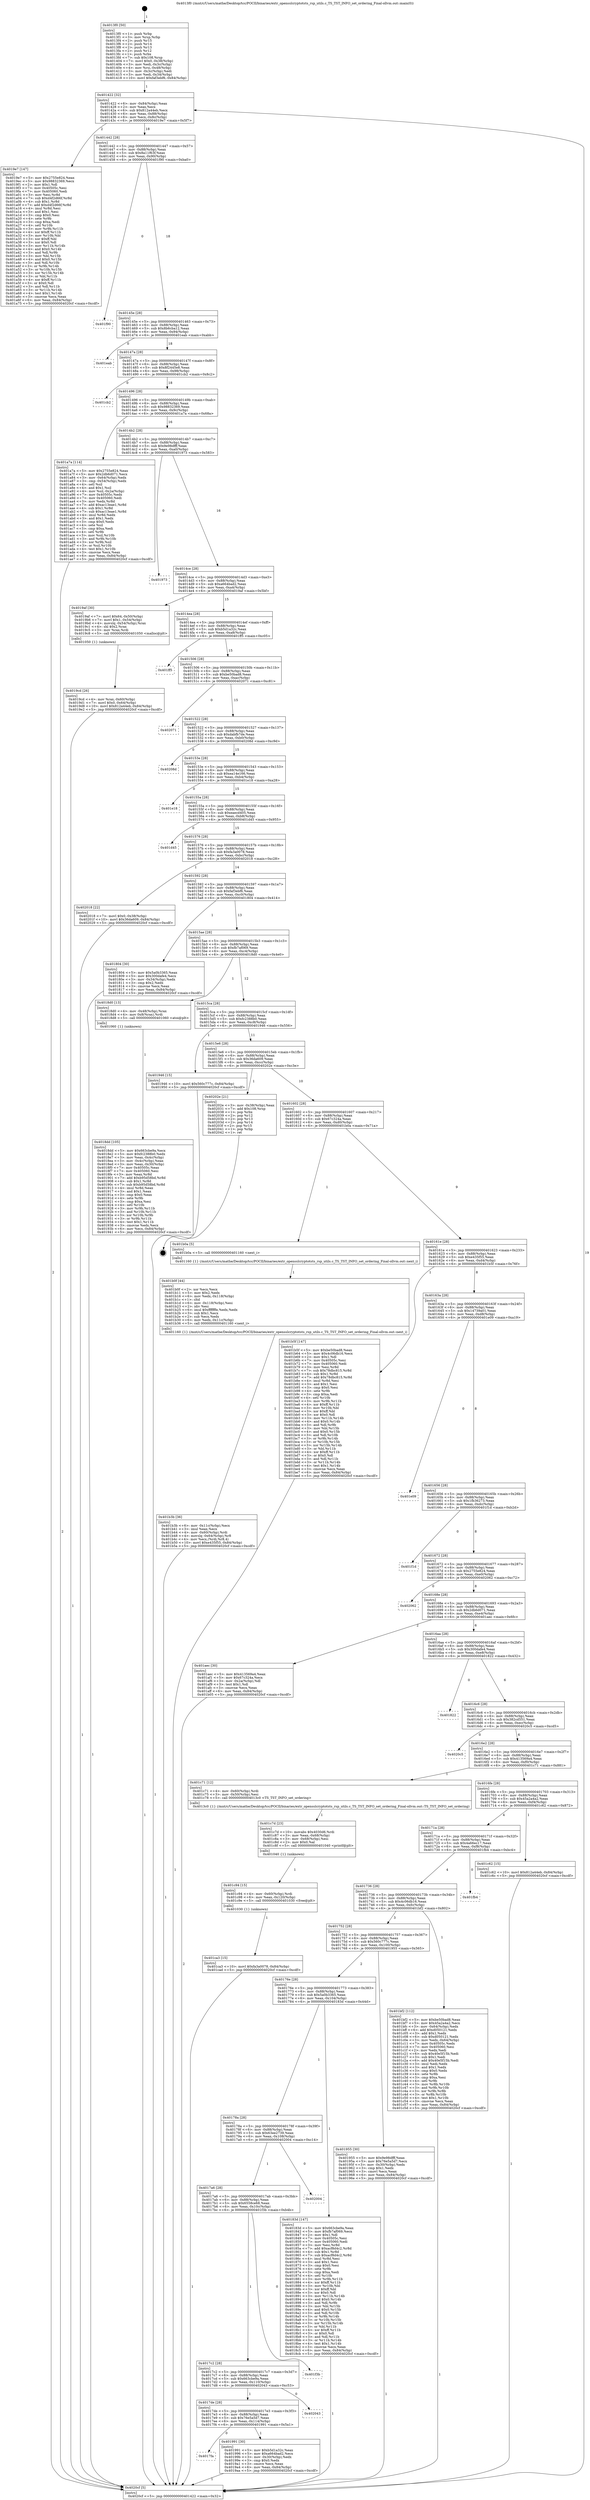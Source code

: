 digraph "0x4013f0" {
  label = "0x4013f0 (/mnt/c/Users/mathe/Desktop/tcc/POCII/binaries/extr_opensslcryptotsts_rsp_utils.c_TS_TST_INFO_set_ordering_Final-ollvm.out::main(0))"
  labelloc = "t"
  node[shape=record]

  Entry [label="",width=0.3,height=0.3,shape=circle,fillcolor=black,style=filled]
  "0x401422" [label="{
     0x401422 [32]\l
     | [instrs]\l
     &nbsp;&nbsp;0x401422 \<+6\>: mov -0x84(%rbp),%eax\l
     &nbsp;&nbsp;0x401428 \<+2\>: mov %eax,%ecx\l
     &nbsp;&nbsp;0x40142a \<+6\>: sub $0x812a44eb,%ecx\l
     &nbsp;&nbsp;0x401430 \<+6\>: mov %eax,-0x88(%rbp)\l
     &nbsp;&nbsp;0x401436 \<+6\>: mov %ecx,-0x8c(%rbp)\l
     &nbsp;&nbsp;0x40143c \<+6\>: je 00000000004019e7 \<main+0x5f7\>\l
  }"]
  "0x4019e7" [label="{
     0x4019e7 [147]\l
     | [instrs]\l
     &nbsp;&nbsp;0x4019e7 \<+5\>: mov $0x2755e824,%eax\l
     &nbsp;&nbsp;0x4019ec \<+5\>: mov $0x98832369,%ecx\l
     &nbsp;&nbsp;0x4019f1 \<+2\>: mov $0x1,%dl\l
     &nbsp;&nbsp;0x4019f3 \<+7\>: mov 0x40505c,%esi\l
     &nbsp;&nbsp;0x4019fa \<+7\>: mov 0x405060,%edi\l
     &nbsp;&nbsp;0x401a01 \<+3\>: mov %esi,%r8d\l
     &nbsp;&nbsp;0x401a04 \<+7\>: sub $0xd4f2d66f,%r8d\l
     &nbsp;&nbsp;0x401a0b \<+4\>: sub $0x1,%r8d\l
     &nbsp;&nbsp;0x401a0f \<+7\>: add $0xd4f2d66f,%r8d\l
     &nbsp;&nbsp;0x401a16 \<+4\>: imul %r8d,%esi\l
     &nbsp;&nbsp;0x401a1a \<+3\>: and $0x1,%esi\l
     &nbsp;&nbsp;0x401a1d \<+3\>: cmp $0x0,%esi\l
     &nbsp;&nbsp;0x401a20 \<+4\>: sete %r9b\l
     &nbsp;&nbsp;0x401a24 \<+3\>: cmp $0xa,%edi\l
     &nbsp;&nbsp;0x401a27 \<+4\>: setl %r10b\l
     &nbsp;&nbsp;0x401a2b \<+3\>: mov %r9b,%r11b\l
     &nbsp;&nbsp;0x401a2e \<+4\>: xor $0xff,%r11b\l
     &nbsp;&nbsp;0x401a32 \<+3\>: mov %r10b,%bl\l
     &nbsp;&nbsp;0x401a35 \<+3\>: xor $0xff,%bl\l
     &nbsp;&nbsp;0x401a38 \<+3\>: xor $0x0,%dl\l
     &nbsp;&nbsp;0x401a3b \<+3\>: mov %r11b,%r14b\l
     &nbsp;&nbsp;0x401a3e \<+4\>: and $0x0,%r14b\l
     &nbsp;&nbsp;0x401a42 \<+3\>: and %dl,%r9b\l
     &nbsp;&nbsp;0x401a45 \<+3\>: mov %bl,%r15b\l
     &nbsp;&nbsp;0x401a48 \<+4\>: and $0x0,%r15b\l
     &nbsp;&nbsp;0x401a4c \<+3\>: and %dl,%r10b\l
     &nbsp;&nbsp;0x401a4f \<+3\>: or %r9b,%r14b\l
     &nbsp;&nbsp;0x401a52 \<+3\>: or %r10b,%r15b\l
     &nbsp;&nbsp;0x401a55 \<+3\>: xor %r15b,%r14b\l
     &nbsp;&nbsp;0x401a58 \<+3\>: or %bl,%r11b\l
     &nbsp;&nbsp;0x401a5b \<+4\>: xor $0xff,%r11b\l
     &nbsp;&nbsp;0x401a5f \<+3\>: or $0x0,%dl\l
     &nbsp;&nbsp;0x401a62 \<+3\>: and %dl,%r11b\l
     &nbsp;&nbsp;0x401a65 \<+3\>: or %r11b,%r14b\l
     &nbsp;&nbsp;0x401a68 \<+4\>: test $0x1,%r14b\l
     &nbsp;&nbsp;0x401a6c \<+3\>: cmovne %ecx,%eax\l
     &nbsp;&nbsp;0x401a6f \<+6\>: mov %eax,-0x84(%rbp)\l
     &nbsp;&nbsp;0x401a75 \<+5\>: jmp 00000000004020cf \<main+0xcdf\>\l
  }"]
  "0x401442" [label="{
     0x401442 [28]\l
     | [instrs]\l
     &nbsp;&nbsp;0x401442 \<+5\>: jmp 0000000000401447 \<main+0x57\>\l
     &nbsp;&nbsp;0x401447 \<+6\>: mov -0x88(%rbp),%eax\l
     &nbsp;&nbsp;0x40144d \<+5\>: sub $0x8a11f63f,%eax\l
     &nbsp;&nbsp;0x401452 \<+6\>: mov %eax,-0x90(%rbp)\l
     &nbsp;&nbsp;0x401458 \<+6\>: je 0000000000401f90 \<main+0xba0\>\l
  }"]
  Exit [label="",width=0.3,height=0.3,shape=circle,fillcolor=black,style=filled,peripheries=2]
  "0x401f90" [label="{
     0x401f90\l
  }", style=dashed]
  "0x40145e" [label="{
     0x40145e [28]\l
     | [instrs]\l
     &nbsp;&nbsp;0x40145e \<+5\>: jmp 0000000000401463 \<main+0x73\>\l
     &nbsp;&nbsp;0x401463 \<+6\>: mov -0x88(%rbp),%eax\l
     &nbsp;&nbsp;0x401469 \<+5\>: sub $0x8b6cba12,%eax\l
     &nbsp;&nbsp;0x40146e \<+6\>: mov %eax,-0x94(%rbp)\l
     &nbsp;&nbsp;0x401474 \<+6\>: je 0000000000401eab \<main+0xabb\>\l
  }"]
  "0x401ca3" [label="{
     0x401ca3 [15]\l
     | [instrs]\l
     &nbsp;&nbsp;0x401ca3 \<+10\>: movl $0xfa3a0078,-0x84(%rbp)\l
     &nbsp;&nbsp;0x401cad \<+5\>: jmp 00000000004020cf \<main+0xcdf\>\l
  }"]
  "0x401eab" [label="{
     0x401eab\l
  }", style=dashed]
  "0x40147a" [label="{
     0x40147a [28]\l
     | [instrs]\l
     &nbsp;&nbsp;0x40147a \<+5\>: jmp 000000000040147f \<main+0x8f\>\l
     &nbsp;&nbsp;0x40147f \<+6\>: mov -0x88(%rbp),%eax\l
     &nbsp;&nbsp;0x401485 \<+5\>: sub $0x8f2445e8,%eax\l
     &nbsp;&nbsp;0x40148a \<+6\>: mov %eax,-0x98(%rbp)\l
     &nbsp;&nbsp;0x401490 \<+6\>: je 0000000000401cb2 \<main+0x8c2\>\l
  }"]
  "0x401c94" [label="{
     0x401c94 [15]\l
     | [instrs]\l
     &nbsp;&nbsp;0x401c94 \<+4\>: mov -0x60(%rbp),%rdi\l
     &nbsp;&nbsp;0x401c98 \<+6\>: mov %eax,-0x120(%rbp)\l
     &nbsp;&nbsp;0x401c9e \<+5\>: call 0000000000401030 \<free@plt\>\l
     | [calls]\l
     &nbsp;&nbsp;0x401030 \{1\} (unknown)\l
  }"]
  "0x401cb2" [label="{
     0x401cb2\l
  }", style=dashed]
  "0x401496" [label="{
     0x401496 [28]\l
     | [instrs]\l
     &nbsp;&nbsp;0x401496 \<+5\>: jmp 000000000040149b \<main+0xab\>\l
     &nbsp;&nbsp;0x40149b \<+6\>: mov -0x88(%rbp),%eax\l
     &nbsp;&nbsp;0x4014a1 \<+5\>: sub $0x98832369,%eax\l
     &nbsp;&nbsp;0x4014a6 \<+6\>: mov %eax,-0x9c(%rbp)\l
     &nbsp;&nbsp;0x4014ac \<+6\>: je 0000000000401a7a \<main+0x68a\>\l
  }"]
  "0x401c7d" [label="{
     0x401c7d [23]\l
     | [instrs]\l
     &nbsp;&nbsp;0x401c7d \<+10\>: movabs $0x4030d6,%rdi\l
     &nbsp;&nbsp;0x401c87 \<+3\>: mov %eax,-0x68(%rbp)\l
     &nbsp;&nbsp;0x401c8a \<+3\>: mov -0x68(%rbp),%esi\l
     &nbsp;&nbsp;0x401c8d \<+2\>: mov $0x0,%al\l
     &nbsp;&nbsp;0x401c8f \<+5\>: call 0000000000401040 \<printf@plt\>\l
     | [calls]\l
     &nbsp;&nbsp;0x401040 \{1\} (unknown)\l
  }"]
  "0x401a7a" [label="{
     0x401a7a [114]\l
     | [instrs]\l
     &nbsp;&nbsp;0x401a7a \<+5\>: mov $0x2755e824,%eax\l
     &nbsp;&nbsp;0x401a7f \<+5\>: mov $0x2db6d071,%ecx\l
     &nbsp;&nbsp;0x401a84 \<+3\>: mov -0x64(%rbp),%edx\l
     &nbsp;&nbsp;0x401a87 \<+3\>: cmp -0x54(%rbp),%edx\l
     &nbsp;&nbsp;0x401a8a \<+4\>: setl %sil\l
     &nbsp;&nbsp;0x401a8e \<+4\>: and $0x1,%sil\l
     &nbsp;&nbsp;0x401a92 \<+4\>: mov %sil,-0x2a(%rbp)\l
     &nbsp;&nbsp;0x401a96 \<+7\>: mov 0x40505c,%edx\l
     &nbsp;&nbsp;0x401a9d \<+7\>: mov 0x405060,%edi\l
     &nbsp;&nbsp;0x401aa4 \<+3\>: mov %edx,%r8d\l
     &nbsp;&nbsp;0x401aa7 \<+7\>: add $0xac13eae1,%r8d\l
     &nbsp;&nbsp;0x401aae \<+4\>: sub $0x1,%r8d\l
     &nbsp;&nbsp;0x401ab2 \<+7\>: sub $0xac13eae1,%r8d\l
     &nbsp;&nbsp;0x401ab9 \<+4\>: imul %r8d,%edx\l
     &nbsp;&nbsp;0x401abd \<+3\>: and $0x1,%edx\l
     &nbsp;&nbsp;0x401ac0 \<+3\>: cmp $0x0,%edx\l
     &nbsp;&nbsp;0x401ac3 \<+4\>: sete %sil\l
     &nbsp;&nbsp;0x401ac7 \<+3\>: cmp $0xa,%edi\l
     &nbsp;&nbsp;0x401aca \<+4\>: setl %r9b\l
     &nbsp;&nbsp;0x401ace \<+3\>: mov %sil,%r10b\l
     &nbsp;&nbsp;0x401ad1 \<+3\>: and %r9b,%r10b\l
     &nbsp;&nbsp;0x401ad4 \<+3\>: xor %r9b,%sil\l
     &nbsp;&nbsp;0x401ad7 \<+3\>: or %sil,%r10b\l
     &nbsp;&nbsp;0x401ada \<+4\>: test $0x1,%r10b\l
     &nbsp;&nbsp;0x401ade \<+3\>: cmovne %ecx,%eax\l
     &nbsp;&nbsp;0x401ae1 \<+6\>: mov %eax,-0x84(%rbp)\l
     &nbsp;&nbsp;0x401ae7 \<+5\>: jmp 00000000004020cf \<main+0xcdf\>\l
  }"]
  "0x4014b2" [label="{
     0x4014b2 [28]\l
     | [instrs]\l
     &nbsp;&nbsp;0x4014b2 \<+5\>: jmp 00000000004014b7 \<main+0xc7\>\l
     &nbsp;&nbsp;0x4014b7 \<+6\>: mov -0x88(%rbp),%eax\l
     &nbsp;&nbsp;0x4014bd \<+5\>: sub $0x9e98dfff,%eax\l
     &nbsp;&nbsp;0x4014c2 \<+6\>: mov %eax,-0xa0(%rbp)\l
     &nbsp;&nbsp;0x4014c8 \<+6\>: je 0000000000401973 \<main+0x583\>\l
  }"]
  "0x401b3b" [label="{
     0x401b3b [36]\l
     | [instrs]\l
     &nbsp;&nbsp;0x401b3b \<+6\>: mov -0x11c(%rbp),%ecx\l
     &nbsp;&nbsp;0x401b41 \<+3\>: imul %eax,%ecx\l
     &nbsp;&nbsp;0x401b44 \<+4\>: mov -0x60(%rbp),%rdi\l
     &nbsp;&nbsp;0x401b48 \<+4\>: movslq -0x64(%rbp),%r8\l
     &nbsp;&nbsp;0x401b4c \<+4\>: mov %ecx,(%rdi,%r8,4)\l
     &nbsp;&nbsp;0x401b50 \<+10\>: movl $0xe435f55,-0x84(%rbp)\l
     &nbsp;&nbsp;0x401b5a \<+5\>: jmp 00000000004020cf \<main+0xcdf\>\l
  }"]
  "0x401973" [label="{
     0x401973\l
  }", style=dashed]
  "0x4014ce" [label="{
     0x4014ce [28]\l
     | [instrs]\l
     &nbsp;&nbsp;0x4014ce \<+5\>: jmp 00000000004014d3 \<main+0xe3\>\l
     &nbsp;&nbsp;0x4014d3 \<+6\>: mov -0x88(%rbp),%eax\l
     &nbsp;&nbsp;0x4014d9 \<+5\>: sub $0xa664bad2,%eax\l
     &nbsp;&nbsp;0x4014de \<+6\>: mov %eax,-0xa4(%rbp)\l
     &nbsp;&nbsp;0x4014e4 \<+6\>: je 00000000004019af \<main+0x5bf\>\l
  }"]
  "0x401b0f" [label="{
     0x401b0f [44]\l
     | [instrs]\l
     &nbsp;&nbsp;0x401b0f \<+2\>: xor %ecx,%ecx\l
     &nbsp;&nbsp;0x401b11 \<+5\>: mov $0x2,%edx\l
     &nbsp;&nbsp;0x401b16 \<+6\>: mov %edx,-0x118(%rbp)\l
     &nbsp;&nbsp;0x401b1c \<+1\>: cltd\l
     &nbsp;&nbsp;0x401b1d \<+6\>: mov -0x118(%rbp),%esi\l
     &nbsp;&nbsp;0x401b23 \<+2\>: idiv %esi\l
     &nbsp;&nbsp;0x401b25 \<+6\>: imul $0xfffffffe,%edx,%edx\l
     &nbsp;&nbsp;0x401b2b \<+3\>: sub $0x1,%ecx\l
     &nbsp;&nbsp;0x401b2e \<+2\>: sub %ecx,%edx\l
     &nbsp;&nbsp;0x401b30 \<+6\>: mov %edx,-0x11c(%rbp)\l
     &nbsp;&nbsp;0x401b36 \<+5\>: call 0000000000401160 \<next_i\>\l
     | [calls]\l
     &nbsp;&nbsp;0x401160 \{1\} (/mnt/c/Users/mathe/Desktop/tcc/POCII/binaries/extr_opensslcryptotsts_rsp_utils.c_TS_TST_INFO_set_ordering_Final-ollvm.out::next_i)\l
  }"]
  "0x4019af" [label="{
     0x4019af [30]\l
     | [instrs]\l
     &nbsp;&nbsp;0x4019af \<+7\>: movl $0x64,-0x50(%rbp)\l
     &nbsp;&nbsp;0x4019b6 \<+7\>: movl $0x1,-0x54(%rbp)\l
     &nbsp;&nbsp;0x4019bd \<+4\>: movslq -0x54(%rbp),%rax\l
     &nbsp;&nbsp;0x4019c1 \<+4\>: shl $0x2,%rax\l
     &nbsp;&nbsp;0x4019c5 \<+3\>: mov %rax,%rdi\l
     &nbsp;&nbsp;0x4019c8 \<+5\>: call 0000000000401050 \<malloc@plt\>\l
     | [calls]\l
     &nbsp;&nbsp;0x401050 \{1\} (unknown)\l
  }"]
  "0x4014ea" [label="{
     0x4014ea [28]\l
     | [instrs]\l
     &nbsp;&nbsp;0x4014ea \<+5\>: jmp 00000000004014ef \<main+0xff\>\l
     &nbsp;&nbsp;0x4014ef \<+6\>: mov -0x88(%rbp),%eax\l
     &nbsp;&nbsp;0x4014f5 \<+5\>: sub $0xb5d1a32c,%eax\l
     &nbsp;&nbsp;0x4014fa \<+6\>: mov %eax,-0xa8(%rbp)\l
     &nbsp;&nbsp;0x401500 \<+6\>: je 0000000000401ff5 \<main+0xc05\>\l
  }"]
  "0x4019cd" [label="{
     0x4019cd [26]\l
     | [instrs]\l
     &nbsp;&nbsp;0x4019cd \<+4\>: mov %rax,-0x60(%rbp)\l
     &nbsp;&nbsp;0x4019d1 \<+7\>: movl $0x0,-0x64(%rbp)\l
     &nbsp;&nbsp;0x4019d8 \<+10\>: movl $0x812a44eb,-0x84(%rbp)\l
     &nbsp;&nbsp;0x4019e2 \<+5\>: jmp 00000000004020cf \<main+0xcdf\>\l
  }"]
  "0x401ff5" [label="{
     0x401ff5\l
  }", style=dashed]
  "0x401506" [label="{
     0x401506 [28]\l
     | [instrs]\l
     &nbsp;&nbsp;0x401506 \<+5\>: jmp 000000000040150b \<main+0x11b\>\l
     &nbsp;&nbsp;0x40150b \<+6\>: mov -0x88(%rbp),%eax\l
     &nbsp;&nbsp;0x401511 \<+5\>: sub $0xbe50bad8,%eax\l
     &nbsp;&nbsp;0x401516 \<+6\>: mov %eax,-0xac(%rbp)\l
     &nbsp;&nbsp;0x40151c \<+6\>: je 0000000000402071 \<main+0xc81\>\l
  }"]
  "0x4017fa" [label="{
     0x4017fa\l
  }", style=dashed]
  "0x402071" [label="{
     0x402071\l
  }", style=dashed]
  "0x401522" [label="{
     0x401522 [28]\l
     | [instrs]\l
     &nbsp;&nbsp;0x401522 \<+5\>: jmp 0000000000401527 \<main+0x137\>\l
     &nbsp;&nbsp;0x401527 \<+6\>: mov -0x88(%rbp),%eax\l
     &nbsp;&nbsp;0x40152d \<+5\>: sub $0xdabfb7de,%eax\l
     &nbsp;&nbsp;0x401532 \<+6\>: mov %eax,-0xb0(%rbp)\l
     &nbsp;&nbsp;0x401538 \<+6\>: je 000000000040208d \<main+0xc9d\>\l
  }"]
  "0x401991" [label="{
     0x401991 [30]\l
     | [instrs]\l
     &nbsp;&nbsp;0x401991 \<+5\>: mov $0xb5d1a32c,%eax\l
     &nbsp;&nbsp;0x401996 \<+5\>: mov $0xa664bad2,%ecx\l
     &nbsp;&nbsp;0x40199b \<+3\>: mov -0x30(%rbp),%edx\l
     &nbsp;&nbsp;0x40199e \<+3\>: cmp $0x0,%edx\l
     &nbsp;&nbsp;0x4019a1 \<+3\>: cmove %ecx,%eax\l
     &nbsp;&nbsp;0x4019a4 \<+6\>: mov %eax,-0x84(%rbp)\l
     &nbsp;&nbsp;0x4019aa \<+5\>: jmp 00000000004020cf \<main+0xcdf\>\l
  }"]
  "0x40208d" [label="{
     0x40208d\l
  }", style=dashed]
  "0x40153e" [label="{
     0x40153e [28]\l
     | [instrs]\l
     &nbsp;&nbsp;0x40153e \<+5\>: jmp 0000000000401543 \<main+0x153\>\l
     &nbsp;&nbsp;0x401543 \<+6\>: mov -0x88(%rbp),%eax\l
     &nbsp;&nbsp;0x401549 \<+5\>: sub $0xea14e166,%eax\l
     &nbsp;&nbsp;0x40154e \<+6\>: mov %eax,-0xb4(%rbp)\l
     &nbsp;&nbsp;0x401554 \<+6\>: je 0000000000401e18 \<main+0xa28\>\l
  }"]
  "0x4017de" [label="{
     0x4017de [28]\l
     | [instrs]\l
     &nbsp;&nbsp;0x4017de \<+5\>: jmp 00000000004017e3 \<main+0x3f3\>\l
     &nbsp;&nbsp;0x4017e3 \<+6\>: mov -0x88(%rbp),%eax\l
     &nbsp;&nbsp;0x4017e9 \<+5\>: sub $0x76e5a5d7,%eax\l
     &nbsp;&nbsp;0x4017ee \<+6\>: mov %eax,-0x114(%rbp)\l
     &nbsp;&nbsp;0x4017f4 \<+6\>: je 0000000000401991 \<main+0x5a1\>\l
  }"]
  "0x401e18" [label="{
     0x401e18\l
  }", style=dashed]
  "0x40155a" [label="{
     0x40155a [28]\l
     | [instrs]\l
     &nbsp;&nbsp;0x40155a \<+5\>: jmp 000000000040155f \<main+0x16f\>\l
     &nbsp;&nbsp;0x40155f \<+6\>: mov -0x88(%rbp),%eax\l
     &nbsp;&nbsp;0x401565 \<+5\>: sub $0xeaecd405,%eax\l
     &nbsp;&nbsp;0x40156a \<+6\>: mov %eax,-0xb8(%rbp)\l
     &nbsp;&nbsp;0x401570 \<+6\>: je 0000000000401d45 \<main+0x955\>\l
  }"]
  "0x402043" [label="{
     0x402043\l
  }", style=dashed]
  "0x401d45" [label="{
     0x401d45\l
  }", style=dashed]
  "0x401576" [label="{
     0x401576 [28]\l
     | [instrs]\l
     &nbsp;&nbsp;0x401576 \<+5\>: jmp 000000000040157b \<main+0x18b\>\l
     &nbsp;&nbsp;0x40157b \<+6\>: mov -0x88(%rbp),%eax\l
     &nbsp;&nbsp;0x401581 \<+5\>: sub $0xfa3a0078,%eax\l
     &nbsp;&nbsp;0x401586 \<+6\>: mov %eax,-0xbc(%rbp)\l
     &nbsp;&nbsp;0x40158c \<+6\>: je 0000000000402018 \<main+0xc28\>\l
  }"]
  "0x4017c2" [label="{
     0x4017c2 [28]\l
     | [instrs]\l
     &nbsp;&nbsp;0x4017c2 \<+5\>: jmp 00000000004017c7 \<main+0x3d7\>\l
     &nbsp;&nbsp;0x4017c7 \<+6\>: mov -0x88(%rbp),%eax\l
     &nbsp;&nbsp;0x4017cd \<+5\>: sub $0x663cbe9a,%eax\l
     &nbsp;&nbsp;0x4017d2 \<+6\>: mov %eax,-0x110(%rbp)\l
     &nbsp;&nbsp;0x4017d8 \<+6\>: je 0000000000402043 \<main+0xc53\>\l
  }"]
  "0x402018" [label="{
     0x402018 [22]\l
     | [instrs]\l
     &nbsp;&nbsp;0x402018 \<+7\>: movl $0x0,-0x38(%rbp)\l
     &nbsp;&nbsp;0x40201f \<+10\>: movl $0x36da609,-0x84(%rbp)\l
     &nbsp;&nbsp;0x402029 \<+5\>: jmp 00000000004020cf \<main+0xcdf\>\l
  }"]
  "0x401592" [label="{
     0x401592 [28]\l
     | [instrs]\l
     &nbsp;&nbsp;0x401592 \<+5\>: jmp 0000000000401597 \<main+0x1a7\>\l
     &nbsp;&nbsp;0x401597 \<+6\>: mov -0x88(%rbp),%eax\l
     &nbsp;&nbsp;0x40159d \<+5\>: sub $0xfaf3ebf6,%eax\l
     &nbsp;&nbsp;0x4015a2 \<+6\>: mov %eax,-0xc0(%rbp)\l
     &nbsp;&nbsp;0x4015a8 \<+6\>: je 0000000000401804 \<main+0x414\>\l
  }"]
  "0x401f3b" [label="{
     0x401f3b\l
  }", style=dashed]
  "0x401804" [label="{
     0x401804 [30]\l
     | [instrs]\l
     &nbsp;&nbsp;0x401804 \<+5\>: mov $0x5a0b3365,%eax\l
     &nbsp;&nbsp;0x401809 \<+5\>: mov $0x300dafe4,%ecx\l
     &nbsp;&nbsp;0x40180e \<+3\>: mov -0x34(%rbp),%edx\l
     &nbsp;&nbsp;0x401811 \<+3\>: cmp $0x2,%edx\l
     &nbsp;&nbsp;0x401814 \<+3\>: cmovne %ecx,%eax\l
     &nbsp;&nbsp;0x401817 \<+6\>: mov %eax,-0x84(%rbp)\l
     &nbsp;&nbsp;0x40181d \<+5\>: jmp 00000000004020cf \<main+0xcdf\>\l
  }"]
  "0x4015ae" [label="{
     0x4015ae [28]\l
     | [instrs]\l
     &nbsp;&nbsp;0x4015ae \<+5\>: jmp 00000000004015b3 \<main+0x1c3\>\l
     &nbsp;&nbsp;0x4015b3 \<+6\>: mov -0x88(%rbp),%eax\l
     &nbsp;&nbsp;0x4015b9 \<+5\>: sub $0xfb7af069,%eax\l
     &nbsp;&nbsp;0x4015be \<+6\>: mov %eax,-0xc4(%rbp)\l
     &nbsp;&nbsp;0x4015c4 \<+6\>: je 00000000004018d0 \<main+0x4e0\>\l
  }"]
  "0x4020cf" [label="{
     0x4020cf [5]\l
     | [instrs]\l
     &nbsp;&nbsp;0x4020cf \<+5\>: jmp 0000000000401422 \<main+0x32\>\l
  }"]
  "0x4013f0" [label="{
     0x4013f0 [50]\l
     | [instrs]\l
     &nbsp;&nbsp;0x4013f0 \<+1\>: push %rbp\l
     &nbsp;&nbsp;0x4013f1 \<+3\>: mov %rsp,%rbp\l
     &nbsp;&nbsp;0x4013f4 \<+2\>: push %r15\l
     &nbsp;&nbsp;0x4013f6 \<+2\>: push %r14\l
     &nbsp;&nbsp;0x4013f8 \<+2\>: push %r13\l
     &nbsp;&nbsp;0x4013fa \<+2\>: push %r12\l
     &nbsp;&nbsp;0x4013fc \<+1\>: push %rbx\l
     &nbsp;&nbsp;0x4013fd \<+7\>: sub $0x108,%rsp\l
     &nbsp;&nbsp;0x401404 \<+7\>: movl $0x0,-0x38(%rbp)\l
     &nbsp;&nbsp;0x40140b \<+3\>: mov %edi,-0x3c(%rbp)\l
     &nbsp;&nbsp;0x40140e \<+4\>: mov %rsi,-0x48(%rbp)\l
     &nbsp;&nbsp;0x401412 \<+3\>: mov -0x3c(%rbp),%edi\l
     &nbsp;&nbsp;0x401415 \<+3\>: mov %edi,-0x34(%rbp)\l
     &nbsp;&nbsp;0x401418 \<+10\>: movl $0xfaf3ebf6,-0x84(%rbp)\l
  }"]
  "0x4017a6" [label="{
     0x4017a6 [28]\l
     | [instrs]\l
     &nbsp;&nbsp;0x4017a6 \<+5\>: jmp 00000000004017ab \<main+0x3bb\>\l
     &nbsp;&nbsp;0x4017ab \<+6\>: mov -0x88(%rbp),%eax\l
     &nbsp;&nbsp;0x4017b1 \<+5\>: sub $0x6558ce68,%eax\l
     &nbsp;&nbsp;0x4017b6 \<+6\>: mov %eax,-0x10c(%rbp)\l
     &nbsp;&nbsp;0x4017bc \<+6\>: je 0000000000401f3b \<main+0xb4b\>\l
  }"]
  "0x4018d0" [label="{
     0x4018d0 [13]\l
     | [instrs]\l
     &nbsp;&nbsp;0x4018d0 \<+4\>: mov -0x48(%rbp),%rax\l
     &nbsp;&nbsp;0x4018d4 \<+4\>: mov 0x8(%rax),%rdi\l
     &nbsp;&nbsp;0x4018d8 \<+5\>: call 0000000000401060 \<atoi@plt\>\l
     | [calls]\l
     &nbsp;&nbsp;0x401060 \{1\} (unknown)\l
  }"]
  "0x4015ca" [label="{
     0x4015ca [28]\l
     | [instrs]\l
     &nbsp;&nbsp;0x4015ca \<+5\>: jmp 00000000004015cf \<main+0x1df\>\l
     &nbsp;&nbsp;0x4015cf \<+6\>: mov -0x88(%rbp),%eax\l
     &nbsp;&nbsp;0x4015d5 \<+5\>: sub $0xfc2388b0,%eax\l
     &nbsp;&nbsp;0x4015da \<+6\>: mov %eax,-0xc8(%rbp)\l
     &nbsp;&nbsp;0x4015e0 \<+6\>: je 0000000000401946 \<main+0x556\>\l
  }"]
  "0x402004" [label="{
     0x402004\l
  }", style=dashed]
  "0x401946" [label="{
     0x401946 [15]\l
     | [instrs]\l
     &nbsp;&nbsp;0x401946 \<+10\>: movl $0x560c777c,-0x84(%rbp)\l
     &nbsp;&nbsp;0x401950 \<+5\>: jmp 00000000004020cf \<main+0xcdf\>\l
  }"]
  "0x4015e6" [label="{
     0x4015e6 [28]\l
     | [instrs]\l
     &nbsp;&nbsp;0x4015e6 \<+5\>: jmp 00000000004015eb \<main+0x1fb\>\l
     &nbsp;&nbsp;0x4015eb \<+6\>: mov -0x88(%rbp),%eax\l
     &nbsp;&nbsp;0x4015f1 \<+5\>: sub $0x36da609,%eax\l
     &nbsp;&nbsp;0x4015f6 \<+6\>: mov %eax,-0xcc(%rbp)\l
     &nbsp;&nbsp;0x4015fc \<+6\>: je 000000000040202e \<main+0xc3e\>\l
  }"]
  "0x4018dd" [label="{
     0x4018dd [105]\l
     | [instrs]\l
     &nbsp;&nbsp;0x4018dd \<+5\>: mov $0x663cbe9a,%ecx\l
     &nbsp;&nbsp;0x4018e2 \<+5\>: mov $0xfc2388b0,%edx\l
     &nbsp;&nbsp;0x4018e7 \<+3\>: mov %eax,-0x4c(%rbp)\l
     &nbsp;&nbsp;0x4018ea \<+3\>: mov -0x4c(%rbp),%eax\l
     &nbsp;&nbsp;0x4018ed \<+3\>: mov %eax,-0x30(%rbp)\l
     &nbsp;&nbsp;0x4018f0 \<+7\>: mov 0x40505c,%eax\l
     &nbsp;&nbsp;0x4018f7 \<+7\>: mov 0x405060,%esi\l
     &nbsp;&nbsp;0x4018fe \<+3\>: mov %eax,%r8d\l
     &nbsp;&nbsp;0x401901 \<+7\>: add $0xb95d58bd,%r8d\l
     &nbsp;&nbsp;0x401908 \<+4\>: sub $0x1,%r8d\l
     &nbsp;&nbsp;0x40190c \<+7\>: sub $0xb95d58bd,%r8d\l
     &nbsp;&nbsp;0x401913 \<+4\>: imul %r8d,%eax\l
     &nbsp;&nbsp;0x401917 \<+3\>: and $0x1,%eax\l
     &nbsp;&nbsp;0x40191a \<+3\>: cmp $0x0,%eax\l
     &nbsp;&nbsp;0x40191d \<+4\>: sete %r9b\l
     &nbsp;&nbsp;0x401921 \<+3\>: cmp $0xa,%esi\l
     &nbsp;&nbsp;0x401924 \<+4\>: setl %r10b\l
     &nbsp;&nbsp;0x401928 \<+3\>: mov %r9b,%r11b\l
     &nbsp;&nbsp;0x40192b \<+3\>: and %r10b,%r11b\l
     &nbsp;&nbsp;0x40192e \<+3\>: xor %r10b,%r9b\l
     &nbsp;&nbsp;0x401931 \<+3\>: or %r9b,%r11b\l
     &nbsp;&nbsp;0x401934 \<+4\>: test $0x1,%r11b\l
     &nbsp;&nbsp;0x401938 \<+3\>: cmovne %edx,%ecx\l
     &nbsp;&nbsp;0x40193b \<+6\>: mov %ecx,-0x84(%rbp)\l
     &nbsp;&nbsp;0x401941 \<+5\>: jmp 00000000004020cf \<main+0xcdf\>\l
  }"]
  "0x40202e" [label="{
     0x40202e [21]\l
     | [instrs]\l
     &nbsp;&nbsp;0x40202e \<+3\>: mov -0x38(%rbp),%eax\l
     &nbsp;&nbsp;0x402031 \<+7\>: add $0x108,%rsp\l
     &nbsp;&nbsp;0x402038 \<+1\>: pop %rbx\l
     &nbsp;&nbsp;0x402039 \<+2\>: pop %r12\l
     &nbsp;&nbsp;0x40203b \<+2\>: pop %r13\l
     &nbsp;&nbsp;0x40203d \<+2\>: pop %r14\l
     &nbsp;&nbsp;0x40203f \<+2\>: pop %r15\l
     &nbsp;&nbsp;0x402041 \<+1\>: pop %rbp\l
     &nbsp;&nbsp;0x402042 \<+1\>: ret\l
  }"]
  "0x401602" [label="{
     0x401602 [28]\l
     | [instrs]\l
     &nbsp;&nbsp;0x401602 \<+5\>: jmp 0000000000401607 \<main+0x217\>\l
     &nbsp;&nbsp;0x401607 \<+6\>: mov -0x88(%rbp),%eax\l
     &nbsp;&nbsp;0x40160d \<+5\>: sub $0x67c324a,%eax\l
     &nbsp;&nbsp;0x401612 \<+6\>: mov %eax,-0xd0(%rbp)\l
     &nbsp;&nbsp;0x401618 \<+6\>: je 0000000000401b0a \<main+0x71a\>\l
  }"]
  "0x40178a" [label="{
     0x40178a [28]\l
     | [instrs]\l
     &nbsp;&nbsp;0x40178a \<+5\>: jmp 000000000040178f \<main+0x39f\>\l
     &nbsp;&nbsp;0x40178f \<+6\>: mov -0x88(%rbp),%eax\l
     &nbsp;&nbsp;0x401795 \<+5\>: sub $0x63ee2739,%eax\l
     &nbsp;&nbsp;0x40179a \<+6\>: mov %eax,-0x108(%rbp)\l
     &nbsp;&nbsp;0x4017a0 \<+6\>: je 0000000000402004 \<main+0xc14\>\l
  }"]
  "0x401b0a" [label="{
     0x401b0a [5]\l
     | [instrs]\l
     &nbsp;&nbsp;0x401b0a \<+5\>: call 0000000000401160 \<next_i\>\l
     | [calls]\l
     &nbsp;&nbsp;0x401160 \{1\} (/mnt/c/Users/mathe/Desktop/tcc/POCII/binaries/extr_opensslcryptotsts_rsp_utils.c_TS_TST_INFO_set_ordering_Final-ollvm.out::next_i)\l
  }"]
  "0x40161e" [label="{
     0x40161e [28]\l
     | [instrs]\l
     &nbsp;&nbsp;0x40161e \<+5\>: jmp 0000000000401623 \<main+0x233\>\l
     &nbsp;&nbsp;0x401623 \<+6\>: mov -0x88(%rbp),%eax\l
     &nbsp;&nbsp;0x401629 \<+5\>: sub $0xe435f55,%eax\l
     &nbsp;&nbsp;0x40162e \<+6\>: mov %eax,-0xd4(%rbp)\l
     &nbsp;&nbsp;0x401634 \<+6\>: je 0000000000401b5f \<main+0x76f\>\l
  }"]
  "0x40183d" [label="{
     0x40183d [147]\l
     | [instrs]\l
     &nbsp;&nbsp;0x40183d \<+5\>: mov $0x663cbe9a,%eax\l
     &nbsp;&nbsp;0x401842 \<+5\>: mov $0xfb7af069,%ecx\l
     &nbsp;&nbsp;0x401847 \<+2\>: mov $0x1,%dl\l
     &nbsp;&nbsp;0x401849 \<+7\>: mov 0x40505c,%esi\l
     &nbsp;&nbsp;0x401850 \<+7\>: mov 0x405060,%edi\l
     &nbsp;&nbsp;0x401857 \<+3\>: mov %esi,%r8d\l
     &nbsp;&nbsp;0x40185a \<+7\>: add $0xacf8d4c2,%r8d\l
     &nbsp;&nbsp;0x401861 \<+4\>: sub $0x1,%r8d\l
     &nbsp;&nbsp;0x401865 \<+7\>: sub $0xacf8d4c2,%r8d\l
     &nbsp;&nbsp;0x40186c \<+4\>: imul %r8d,%esi\l
     &nbsp;&nbsp;0x401870 \<+3\>: and $0x1,%esi\l
     &nbsp;&nbsp;0x401873 \<+3\>: cmp $0x0,%esi\l
     &nbsp;&nbsp;0x401876 \<+4\>: sete %r9b\l
     &nbsp;&nbsp;0x40187a \<+3\>: cmp $0xa,%edi\l
     &nbsp;&nbsp;0x40187d \<+4\>: setl %r10b\l
     &nbsp;&nbsp;0x401881 \<+3\>: mov %r9b,%r11b\l
     &nbsp;&nbsp;0x401884 \<+4\>: xor $0xff,%r11b\l
     &nbsp;&nbsp;0x401888 \<+3\>: mov %r10b,%bl\l
     &nbsp;&nbsp;0x40188b \<+3\>: xor $0xff,%bl\l
     &nbsp;&nbsp;0x40188e \<+3\>: xor $0x0,%dl\l
     &nbsp;&nbsp;0x401891 \<+3\>: mov %r11b,%r14b\l
     &nbsp;&nbsp;0x401894 \<+4\>: and $0x0,%r14b\l
     &nbsp;&nbsp;0x401898 \<+3\>: and %dl,%r9b\l
     &nbsp;&nbsp;0x40189b \<+3\>: mov %bl,%r15b\l
     &nbsp;&nbsp;0x40189e \<+4\>: and $0x0,%r15b\l
     &nbsp;&nbsp;0x4018a2 \<+3\>: and %dl,%r10b\l
     &nbsp;&nbsp;0x4018a5 \<+3\>: or %r9b,%r14b\l
     &nbsp;&nbsp;0x4018a8 \<+3\>: or %r10b,%r15b\l
     &nbsp;&nbsp;0x4018ab \<+3\>: xor %r15b,%r14b\l
     &nbsp;&nbsp;0x4018ae \<+3\>: or %bl,%r11b\l
     &nbsp;&nbsp;0x4018b1 \<+4\>: xor $0xff,%r11b\l
     &nbsp;&nbsp;0x4018b5 \<+3\>: or $0x0,%dl\l
     &nbsp;&nbsp;0x4018b8 \<+3\>: and %dl,%r11b\l
     &nbsp;&nbsp;0x4018bb \<+3\>: or %r11b,%r14b\l
     &nbsp;&nbsp;0x4018be \<+4\>: test $0x1,%r14b\l
     &nbsp;&nbsp;0x4018c2 \<+3\>: cmovne %ecx,%eax\l
     &nbsp;&nbsp;0x4018c5 \<+6\>: mov %eax,-0x84(%rbp)\l
     &nbsp;&nbsp;0x4018cb \<+5\>: jmp 00000000004020cf \<main+0xcdf\>\l
  }"]
  "0x401b5f" [label="{
     0x401b5f [147]\l
     | [instrs]\l
     &nbsp;&nbsp;0x401b5f \<+5\>: mov $0xbe50bad8,%eax\l
     &nbsp;&nbsp;0x401b64 \<+5\>: mov $0x4c06db16,%ecx\l
     &nbsp;&nbsp;0x401b69 \<+2\>: mov $0x1,%dl\l
     &nbsp;&nbsp;0x401b6b \<+7\>: mov 0x40505c,%esi\l
     &nbsp;&nbsp;0x401b72 \<+7\>: mov 0x405060,%edi\l
     &nbsp;&nbsp;0x401b79 \<+3\>: mov %esi,%r8d\l
     &nbsp;&nbsp;0x401b7c \<+7\>: sub $0x78dbc815,%r8d\l
     &nbsp;&nbsp;0x401b83 \<+4\>: sub $0x1,%r8d\l
     &nbsp;&nbsp;0x401b87 \<+7\>: add $0x78dbc815,%r8d\l
     &nbsp;&nbsp;0x401b8e \<+4\>: imul %r8d,%esi\l
     &nbsp;&nbsp;0x401b92 \<+3\>: and $0x1,%esi\l
     &nbsp;&nbsp;0x401b95 \<+3\>: cmp $0x0,%esi\l
     &nbsp;&nbsp;0x401b98 \<+4\>: sete %r9b\l
     &nbsp;&nbsp;0x401b9c \<+3\>: cmp $0xa,%edi\l
     &nbsp;&nbsp;0x401b9f \<+4\>: setl %r10b\l
     &nbsp;&nbsp;0x401ba3 \<+3\>: mov %r9b,%r11b\l
     &nbsp;&nbsp;0x401ba6 \<+4\>: xor $0xff,%r11b\l
     &nbsp;&nbsp;0x401baa \<+3\>: mov %r10b,%bl\l
     &nbsp;&nbsp;0x401bad \<+3\>: xor $0xff,%bl\l
     &nbsp;&nbsp;0x401bb0 \<+3\>: xor $0x0,%dl\l
     &nbsp;&nbsp;0x401bb3 \<+3\>: mov %r11b,%r14b\l
     &nbsp;&nbsp;0x401bb6 \<+4\>: and $0x0,%r14b\l
     &nbsp;&nbsp;0x401bba \<+3\>: and %dl,%r9b\l
     &nbsp;&nbsp;0x401bbd \<+3\>: mov %bl,%r15b\l
     &nbsp;&nbsp;0x401bc0 \<+4\>: and $0x0,%r15b\l
     &nbsp;&nbsp;0x401bc4 \<+3\>: and %dl,%r10b\l
     &nbsp;&nbsp;0x401bc7 \<+3\>: or %r9b,%r14b\l
     &nbsp;&nbsp;0x401bca \<+3\>: or %r10b,%r15b\l
     &nbsp;&nbsp;0x401bcd \<+3\>: xor %r15b,%r14b\l
     &nbsp;&nbsp;0x401bd0 \<+3\>: or %bl,%r11b\l
     &nbsp;&nbsp;0x401bd3 \<+4\>: xor $0xff,%r11b\l
     &nbsp;&nbsp;0x401bd7 \<+3\>: or $0x0,%dl\l
     &nbsp;&nbsp;0x401bda \<+3\>: and %dl,%r11b\l
     &nbsp;&nbsp;0x401bdd \<+3\>: or %r11b,%r14b\l
     &nbsp;&nbsp;0x401be0 \<+4\>: test $0x1,%r14b\l
     &nbsp;&nbsp;0x401be4 \<+3\>: cmovne %ecx,%eax\l
     &nbsp;&nbsp;0x401be7 \<+6\>: mov %eax,-0x84(%rbp)\l
     &nbsp;&nbsp;0x401bed \<+5\>: jmp 00000000004020cf \<main+0xcdf\>\l
  }"]
  "0x40163a" [label="{
     0x40163a [28]\l
     | [instrs]\l
     &nbsp;&nbsp;0x40163a \<+5\>: jmp 000000000040163f \<main+0x24f\>\l
     &nbsp;&nbsp;0x40163f \<+6\>: mov -0x88(%rbp),%eax\l
     &nbsp;&nbsp;0x401645 \<+5\>: sub $0x14739a01,%eax\l
     &nbsp;&nbsp;0x40164a \<+6\>: mov %eax,-0xd8(%rbp)\l
     &nbsp;&nbsp;0x401650 \<+6\>: je 0000000000401e09 \<main+0xa19\>\l
  }"]
  "0x40176e" [label="{
     0x40176e [28]\l
     | [instrs]\l
     &nbsp;&nbsp;0x40176e \<+5\>: jmp 0000000000401773 \<main+0x383\>\l
     &nbsp;&nbsp;0x401773 \<+6\>: mov -0x88(%rbp),%eax\l
     &nbsp;&nbsp;0x401779 \<+5\>: sub $0x5a0b3365,%eax\l
     &nbsp;&nbsp;0x40177e \<+6\>: mov %eax,-0x104(%rbp)\l
     &nbsp;&nbsp;0x401784 \<+6\>: je 000000000040183d \<main+0x44d\>\l
  }"]
  "0x401e09" [label="{
     0x401e09\l
  }", style=dashed]
  "0x401656" [label="{
     0x401656 [28]\l
     | [instrs]\l
     &nbsp;&nbsp;0x401656 \<+5\>: jmp 000000000040165b \<main+0x26b\>\l
     &nbsp;&nbsp;0x40165b \<+6\>: mov -0x88(%rbp),%eax\l
     &nbsp;&nbsp;0x401661 \<+5\>: sub $0x1fb36273,%eax\l
     &nbsp;&nbsp;0x401666 \<+6\>: mov %eax,-0xdc(%rbp)\l
     &nbsp;&nbsp;0x40166c \<+6\>: je 0000000000401f1d \<main+0xb2d\>\l
  }"]
  "0x401955" [label="{
     0x401955 [30]\l
     | [instrs]\l
     &nbsp;&nbsp;0x401955 \<+5\>: mov $0x9e98dfff,%eax\l
     &nbsp;&nbsp;0x40195a \<+5\>: mov $0x76e5a5d7,%ecx\l
     &nbsp;&nbsp;0x40195f \<+3\>: mov -0x30(%rbp),%edx\l
     &nbsp;&nbsp;0x401962 \<+3\>: cmp $0x1,%edx\l
     &nbsp;&nbsp;0x401965 \<+3\>: cmovl %ecx,%eax\l
     &nbsp;&nbsp;0x401968 \<+6\>: mov %eax,-0x84(%rbp)\l
     &nbsp;&nbsp;0x40196e \<+5\>: jmp 00000000004020cf \<main+0xcdf\>\l
  }"]
  "0x401f1d" [label="{
     0x401f1d\l
  }", style=dashed]
  "0x401672" [label="{
     0x401672 [28]\l
     | [instrs]\l
     &nbsp;&nbsp;0x401672 \<+5\>: jmp 0000000000401677 \<main+0x287\>\l
     &nbsp;&nbsp;0x401677 \<+6\>: mov -0x88(%rbp),%eax\l
     &nbsp;&nbsp;0x40167d \<+5\>: sub $0x2755e824,%eax\l
     &nbsp;&nbsp;0x401682 \<+6\>: mov %eax,-0xe0(%rbp)\l
     &nbsp;&nbsp;0x401688 \<+6\>: je 0000000000402062 \<main+0xc72\>\l
  }"]
  "0x401752" [label="{
     0x401752 [28]\l
     | [instrs]\l
     &nbsp;&nbsp;0x401752 \<+5\>: jmp 0000000000401757 \<main+0x367\>\l
     &nbsp;&nbsp;0x401757 \<+6\>: mov -0x88(%rbp),%eax\l
     &nbsp;&nbsp;0x40175d \<+5\>: sub $0x560c777c,%eax\l
     &nbsp;&nbsp;0x401762 \<+6\>: mov %eax,-0x100(%rbp)\l
     &nbsp;&nbsp;0x401768 \<+6\>: je 0000000000401955 \<main+0x565\>\l
  }"]
  "0x402062" [label="{
     0x402062\l
  }", style=dashed]
  "0x40168e" [label="{
     0x40168e [28]\l
     | [instrs]\l
     &nbsp;&nbsp;0x40168e \<+5\>: jmp 0000000000401693 \<main+0x2a3\>\l
     &nbsp;&nbsp;0x401693 \<+6\>: mov -0x88(%rbp),%eax\l
     &nbsp;&nbsp;0x401699 \<+5\>: sub $0x2db6d071,%eax\l
     &nbsp;&nbsp;0x40169e \<+6\>: mov %eax,-0xe4(%rbp)\l
     &nbsp;&nbsp;0x4016a4 \<+6\>: je 0000000000401aec \<main+0x6fc\>\l
  }"]
  "0x401bf2" [label="{
     0x401bf2 [112]\l
     | [instrs]\l
     &nbsp;&nbsp;0x401bf2 \<+5\>: mov $0xbe50bad8,%eax\l
     &nbsp;&nbsp;0x401bf7 \<+5\>: mov $0x45a2a4a2,%ecx\l
     &nbsp;&nbsp;0x401bfc \<+3\>: mov -0x64(%rbp),%edx\l
     &nbsp;&nbsp;0x401bff \<+6\>: add $0xd050121,%edx\l
     &nbsp;&nbsp;0x401c05 \<+3\>: add $0x1,%edx\l
     &nbsp;&nbsp;0x401c08 \<+6\>: sub $0xd050121,%edx\l
     &nbsp;&nbsp;0x401c0e \<+3\>: mov %edx,-0x64(%rbp)\l
     &nbsp;&nbsp;0x401c11 \<+7\>: mov 0x40505c,%edx\l
     &nbsp;&nbsp;0x401c18 \<+7\>: mov 0x405060,%esi\l
     &nbsp;&nbsp;0x401c1f \<+2\>: mov %edx,%edi\l
     &nbsp;&nbsp;0x401c21 \<+6\>: sub $0x40e5f15b,%edi\l
     &nbsp;&nbsp;0x401c27 \<+3\>: sub $0x1,%edi\l
     &nbsp;&nbsp;0x401c2a \<+6\>: add $0x40e5f15b,%edi\l
     &nbsp;&nbsp;0x401c30 \<+3\>: imul %edi,%edx\l
     &nbsp;&nbsp;0x401c33 \<+3\>: and $0x1,%edx\l
     &nbsp;&nbsp;0x401c36 \<+3\>: cmp $0x0,%edx\l
     &nbsp;&nbsp;0x401c39 \<+4\>: sete %r8b\l
     &nbsp;&nbsp;0x401c3d \<+3\>: cmp $0xa,%esi\l
     &nbsp;&nbsp;0x401c40 \<+4\>: setl %r9b\l
     &nbsp;&nbsp;0x401c44 \<+3\>: mov %r8b,%r10b\l
     &nbsp;&nbsp;0x401c47 \<+3\>: and %r9b,%r10b\l
     &nbsp;&nbsp;0x401c4a \<+3\>: xor %r9b,%r8b\l
     &nbsp;&nbsp;0x401c4d \<+3\>: or %r8b,%r10b\l
     &nbsp;&nbsp;0x401c50 \<+4\>: test $0x1,%r10b\l
     &nbsp;&nbsp;0x401c54 \<+3\>: cmovne %ecx,%eax\l
     &nbsp;&nbsp;0x401c57 \<+6\>: mov %eax,-0x84(%rbp)\l
     &nbsp;&nbsp;0x401c5d \<+5\>: jmp 00000000004020cf \<main+0xcdf\>\l
  }"]
  "0x401aec" [label="{
     0x401aec [30]\l
     | [instrs]\l
     &nbsp;&nbsp;0x401aec \<+5\>: mov $0x413569a4,%eax\l
     &nbsp;&nbsp;0x401af1 \<+5\>: mov $0x67c324a,%ecx\l
     &nbsp;&nbsp;0x401af6 \<+3\>: mov -0x2a(%rbp),%dl\l
     &nbsp;&nbsp;0x401af9 \<+3\>: test $0x1,%dl\l
     &nbsp;&nbsp;0x401afc \<+3\>: cmovne %ecx,%eax\l
     &nbsp;&nbsp;0x401aff \<+6\>: mov %eax,-0x84(%rbp)\l
     &nbsp;&nbsp;0x401b05 \<+5\>: jmp 00000000004020cf \<main+0xcdf\>\l
  }"]
  "0x4016aa" [label="{
     0x4016aa [28]\l
     | [instrs]\l
     &nbsp;&nbsp;0x4016aa \<+5\>: jmp 00000000004016af \<main+0x2bf\>\l
     &nbsp;&nbsp;0x4016af \<+6\>: mov -0x88(%rbp),%eax\l
     &nbsp;&nbsp;0x4016b5 \<+5\>: sub $0x300dafe4,%eax\l
     &nbsp;&nbsp;0x4016ba \<+6\>: mov %eax,-0xe8(%rbp)\l
     &nbsp;&nbsp;0x4016c0 \<+6\>: je 0000000000401822 \<main+0x432\>\l
  }"]
  "0x401736" [label="{
     0x401736 [28]\l
     | [instrs]\l
     &nbsp;&nbsp;0x401736 \<+5\>: jmp 000000000040173b \<main+0x34b\>\l
     &nbsp;&nbsp;0x40173b \<+6\>: mov -0x88(%rbp),%eax\l
     &nbsp;&nbsp;0x401741 \<+5\>: sub $0x4c06db16,%eax\l
     &nbsp;&nbsp;0x401746 \<+6\>: mov %eax,-0xfc(%rbp)\l
     &nbsp;&nbsp;0x40174c \<+6\>: je 0000000000401bf2 \<main+0x802\>\l
  }"]
  "0x401822" [label="{
     0x401822\l
  }", style=dashed]
  "0x4016c6" [label="{
     0x4016c6 [28]\l
     | [instrs]\l
     &nbsp;&nbsp;0x4016c6 \<+5\>: jmp 00000000004016cb \<main+0x2db\>\l
     &nbsp;&nbsp;0x4016cb \<+6\>: mov -0x88(%rbp),%eax\l
     &nbsp;&nbsp;0x4016d1 \<+5\>: sub $0x382cd551,%eax\l
     &nbsp;&nbsp;0x4016d6 \<+6\>: mov %eax,-0xec(%rbp)\l
     &nbsp;&nbsp;0x4016dc \<+6\>: je 00000000004020c5 \<main+0xcd5\>\l
  }"]
  "0x401fb4" [label="{
     0x401fb4\l
  }", style=dashed]
  "0x4020c5" [label="{
     0x4020c5\l
  }", style=dashed]
  "0x4016e2" [label="{
     0x4016e2 [28]\l
     | [instrs]\l
     &nbsp;&nbsp;0x4016e2 \<+5\>: jmp 00000000004016e7 \<main+0x2f7\>\l
     &nbsp;&nbsp;0x4016e7 \<+6\>: mov -0x88(%rbp),%eax\l
     &nbsp;&nbsp;0x4016ed \<+5\>: sub $0x413569a4,%eax\l
     &nbsp;&nbsp;0x4016f2 \<+6\>: mov %eax,-0xf0(%rbp)\l
     &nbsp;&nbsp;0x4016f8 \<+6\>: je 0000000000401c71 \<main+0x881\>\l
  }"]
  "0x40171a" [label="{
     0x40171a [28]\l
     | [instrs]\l
     &nbsp;&nbsp;0x40171a \<+5\>: jmp 000000000040171f \<main+0x32f\>\l
     &nbsp;&nbsp;0x40171f \<+6\>: mov -0x88(%rbp),%eax\l
     &nbsp;&nbsp;0x401725 \<+5\>: sub $0x4a66ec17,%eax\l
     &nbsp;&nbsp;0x40172a \<+6\>: mov %eax,-0xf8(%rbp)\l
     &nbsp;&nbsp;0x401730 \<+6\>: je 0000000000401fb4 \<main+0xbc4\>\l
  }"]
  "0x401c71" [label="{
     0x401c71 [12]\l
     | [instrs]\l
     &nbsp;&nbsp;0x401c71 \<+4\>: mov -0x60(%rbp),%rdi\l
     &nbsp;&nbsp;0x401c75 \<+3\>: mov -0x50(%rbp),%esi\l
     &nbsp;&nbsp;0x401c78 \<+5\>: call 00000000004013c0 \<TS_TST_INFO_set_ordering\>\l
     | [calls]\l
     &nbsp;&nbsp;0x4013c0 \{1\} (/mnt/c/Users/mathe/Desktop/tcc/POCII/binaries/extr_opensslcryptotsts_rsp_utils.c_TS_TST_INFO_set_ordering_Final-ollvm.out::TS_TST_INFO_set_ordering)\l
  }"]
  "0x4016fe" [label="{
     0x4016fe [28]\l
     | [instrs]\l
     &nbsp;&nbsp;0x4016fe \<+5\>: jmp 0000000000401703 \<main+0x313\>\l
     &nbsp;&nbsp;0x401703 \<+6\>: mov -0x88(%rbp),%eax\l
     &nbsp;&nbsp;0x401709 \<+5\>: sub $0x45a2a4a2,%eax\l
     &nbsp;&nbsp;0x40170e \<+6\>: mov %eax,-0xf4(%rbp)\l
     &nbsp;&nbsp;0x401714 \<+6\>: je 0000000000401c62 \<main+0x872\>\l
  }"]
  "0x401c62" [label="{
     0x401c62 [15]\l
     | [instrs]\l
     &nbsp;&nbsp;0x401c62 \<+10\>: movl $0x812a44eb,-0x84(%rbp)\l
     &nbsp;&nbsp;0x401c6c \<+5\>: jmp 00000000004020cf \<main+0xcdf\>\l
  }"]
  Entry -> "0x4013f0" [label=" 1"]
  "0x401422" -> "0x4019e7" [label=" 2"]
  "0x401422" -> "0x401442" [label=" 18"]
  "0x40202e" -> Exit [label=" 1"]
  "0x401442" -> "0x401f90" [label=" 0"]
  "0x401442" -> "0x40145e" [label=" 18"]
  "0x402018" -> "0x4020cf" [label=" 1"]
  "0x40145e" -> "0x401eab" [label=" 0"]
  "0x40145e" -> "0x40147a" [label=" 18"]
  "0x401ca3" -> "0x4020cf" [label=" 1"]
  "0x40147a" -> "0x401cb2" [label=" 0"]
  "0x40147a" -> "0x401496" [label=" 18"]
  "0x401c94" -> "0x401ca3" [label=" 1"]
  "0x401496" -> "0x401a7a" [label=" 2"]
  "0x401496" -> "0x4014b2" [label=" 16"]
  "0x401c7d" -> "0x401c94" [label=" 1"]
  "0x4014b2" -> "0x401973" [label=" 0"]
  "0x4014b2" -> "0x4014ce" [label=" 16"]
  "0x401c71" -> "0x401c7d" [label=" 1"]
  "0x4014ce" -> "0x4019af" [label=" 1"]
  "0x4014ce" -> "0x4014ea" [label=" 15"]
  "0x401c62" -> "0x4020cf" [label=" 1"]
  "0x4014ea" -> "0x401ff5" [label=" 0"]
  "0x4014ea" -> "0x401506" [label=" 15"]
  "0x401bf2" -> "0x4020cf" [label=" 1"]
  "0x401506" -> "0x402071" [label=" 0"]
  "0x401506" -> "0x401522" [label=" 15"]
  "0x401b5f" -> "0x4020cf" [label=" 1"]
  "0x401522" -> "0x40208d" [label=" 0"]
  "0x401522" -> "0x40153e" [label=" 15"]
  "0x401b3b" -> "0x4020cf" [label=" 1"]
  "0x40153e" -> "0x401e18" [label=" 0"]
  "0x40153e" -> "0x40155a" [label=" 15"]
  "0x401b0a" -> "0x401b0f" [label=" 1"]
  "0x40155a" -> "0x401d45" [label=" 0"]
  "0x40155a" -> "0x401576" [label=" 15"]
  "0x401aec" -> "0x4020cf" [label=" 2"]
  "0x401576" -> "0x402018" [label=" 1"]
  "0x401576" -> "0x401592" [label=" 14"]
  "0x4019e7" -> "0x4020cf" [label=" 2"]
  "0x401592" -> "0x401804" [label=" 1"]
  "0x401592" -> "0x4015ae" [label=" 13"]
  "0x401804" -> "0x4020cf" [label=" 1"]
  "0x4013f0" -> "0x401422" [label=" 1"]
  "0x4020cf" -> "0x401422" [label=" 19"]
  "0x4019cd" -> "0x4020cf" [label=" 1"]
  "0x4015ae" -> "0x4018d0" [label=" 1"]
  "0x4015ae" -> "0x4015ca" [label=" 12"]
  "0x401991" -> "0x4020cf" [label=" 1"]
  "0x4015ca" -> "0x401946" [label=" 1"]
  "0x4015ca" -> "0x4015e6" [label=" 11"]
  "0x4017de" -> "0x4017fa" [label=" 0"]
  "0x4015e6" -> "0x40202e" [label=" 1"]
  "0x4015e6" -> "0x401602" [label=" 10"]
  "0x401b0f" -> "0x401b3b" [label=" 1"]
  "0x401602" -> "0x401b0a" [label=" 1"]
  "0x401602" -> "0x40161e" [label=" 9"]
  "0x4017c2" -> "0x4017de" [label=" 1"]
  "0x40161e" -> "0x401b5f" [label=" 1"]
  "0x40161e" -> "0x40163a" [label=" 8"]
  "0x4017c2" -> "0x402043" [label=" 0"]
  "0x40163a" -> "0x401e09" [label=" 0"]
  "0x40163a" -> "0x401656" [label=" 8"]
  "0x4017a6" -> "0x4017c2" [label=" 1"]
  "0x401656" -> "0x401f1d" [label=" 0"]
  "0x401656" -> "0x401672" [label=" 8"]
  "0x4017a6" -> "0x401f3b" [label=" 0"]
  "0x401672" -> "0x402062" [label=" 0"]
  "0x401672" -> "0x40168e" [label=" 8"]
  "0x40178a" -> "0x4017a6" [label=" 1"]
  "0x40168e" -> "0x401aec" [label=" 2"]
  "0x40168e" -> "0x4016aa" [label=" 6"]
  "0x40178a" -> "0x402004" [label=" 0"]
  "0x4016aa" -> "0x401822" [label=" 0"]
  "0x4016aa" -> "0x4016c6" [label=" 6"]
  "0x401955" -> "0x4020cf" [label=" 1"]
  "0x4016c6" -> "0x4020c5" [label=" 0"]
  "0x4016c6" -> "0x4016e2" [label=" 6"]
  "0x401946" -> "0x4020cf" [label=" 1"]
  "0x4016e2" -> "0x401c71" [label=" 1"]
  "0x4016e2" -> "0x4016fe" [label=" 5"]
  "0x4018d0" -> "0x4018dd" [label=" 1"]
  "0x4016fe" -> "0x401c62" [label=" 1"]
  "0x4016fe" -> "0x40171a" [label=" 4"]
  "0x4018dd" -> "0x4020cf" [label=" 1"]
  "0x40171a" -> "0x401fb4" [label=" 0"]
  "0x40171a" -> "0x401736" [label=" 4"]
  "0x4017de" -> "0x401991" [label=" 1"]
  "0x401736" -> "0x401bf2" [label=" 1"]
  "0x401736" -> "0x401752" [label=" 3"]
  "0x4019af" -> "0x4019cd" [label=" 1"]
  "0x401752" -> "0x401955" [label=" 1"]
  "0x401752" -> "0x40176e" [label=" 2"]
  "0x401a7a" -> "0x4020cf" [label=" 2"]
  "0x40176e" -> "0x40183d" [label=" 1"]
  "0x40176e" -> "0x40178a" [label=" 1"]
  "0x40183d" -> "0x4020cf" [label=" 1"]
}

